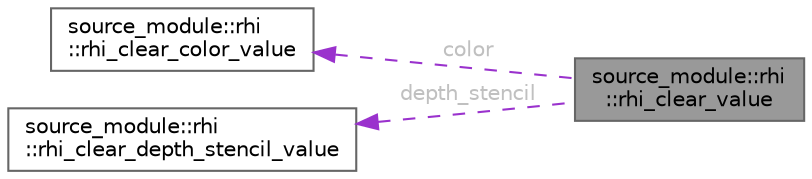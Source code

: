 digraph "source_module::rhi::rhi_clear_value"
{
 // LATEX_PDF_SIZE
  bgcolor="transparent";
  edge [fontname=Helvetica,fontsize=10,labelfontname=Helvetica,labelfontsize=10];
  node [fontname=Helvetica,fontsize=10,shape=box,height=0.2,width=0.4];
  rankdir="LR";
  Node1 [id="Node000001",label="source_module::rhi\l::rhi_clear_value",height=0.2,width=0.4,color="gray40", fillcolor="grey60", style="filled", fontcolor="black",tooltip=" "];
  Node2 -> Node1 [id="edge1_Node000001_Node000002",dir="back",color="darkorchid3",style="dashed",tooltip=" ",label=" color",fontcolor="grey" ];
  Node2 [id="Node000002",label="source_module::rhi\l::rhi_clear_color_value",height=0.2,width=0.4,color="gray40", fillcolor="white", style="filled",URL="$unionsource__module_1_1rhi_1_1rhi__clear__color__value.html",tooltip=" "];
  Node3 -> Node1 [id="edge2_Node000001_Node000003",dir="back",color="darkorchid3",style="dashed",tooltip=" ",label=" depth_stencil",fontcolor="grey" ];
  Node3 [id="Node000003",label="source_module::rhi\l::rhi_clear_depth_stencil_value",height=0.2,width=0.4,color="gray40", fillcolor="white", style="filled",URL="$structsource__module_1_1rhi_1_1rhi__clear__depth__stencil__value.html",tooltip=" "];
}
